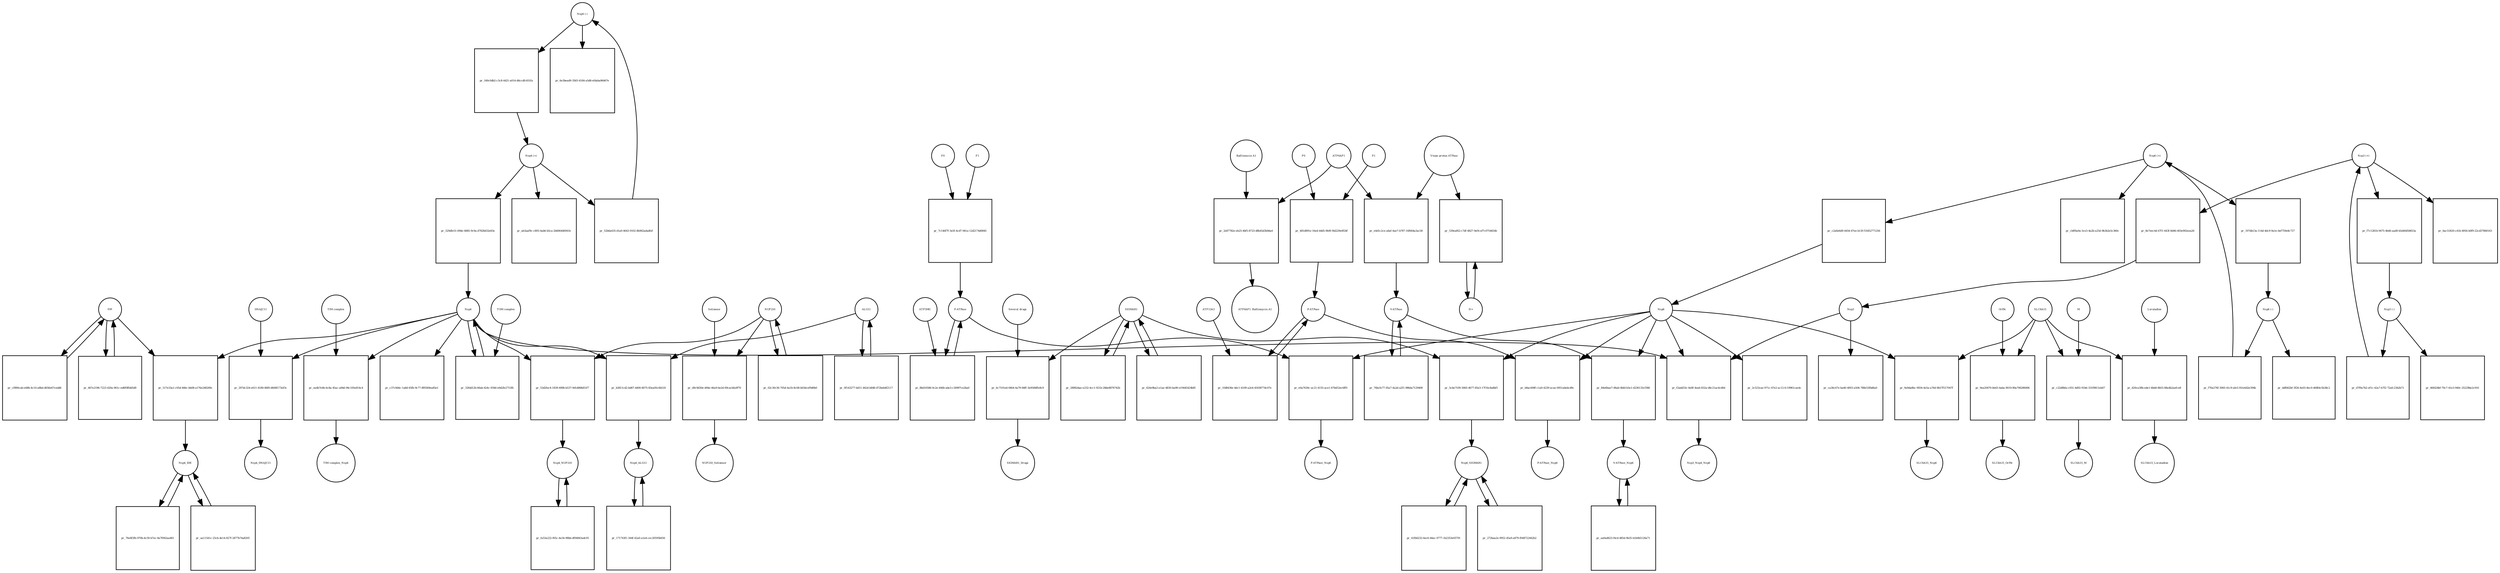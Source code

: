 strict digraph  {
"Nsp4 (-)" [annotation=urn_miriam_pubmed_32353859, bipartite=0, cls="nucleic acid feature", fontsize=4, label="Nsp4 (-)", shape=circle];
"pr_160c0db2-c3c8-4421-a014-d6ccdfc651fa" [annotation="", bipartite=1, cls=process, fontsize=4, label="pr_160c0db2-c3c8-4421-a014-d6ccdfc651fa", shape=square];
"Nsp4 (+)" [annotation=urn_miriam_pubmed_32353859, bipartite=0, cls="nucleic acid feature", fontsize=4, label="Nsp4 (+)", shape=circle];
"pr_529dfe51-694e-4885-9c9a-d7828d32e83e" [annotation="", bipartite=1, cls=process, fontsize=4, label="pr_529dfe51-694e-4885-9c9a-d7828d32e83e", shape=square];
Nsp4 [annotation="urn_miriam_ncbiprotein_BCD58761|urn_miriam_taxonomy_2697049", bipartite=0, cls=macromolecule, fontsize=4, label=Nsp4, shape=circle];
"pr_c37c9d4c-1a8d-45fb-9c77-8f9369ea85e1" [annotation="", bipartite=1, cls=process, fontsize=4, label="pr_c37c9d4c-1a8d-45fb-9c77-8f9369ea85e1", shape=square];
"pr_ab3aaf9c-c893-4ab6-b5ca-2b606446941b" [annotation="", bipartite=1, cls=process, fontsize=4, label="pr_ab3aaf9c-c893-4ab6-b5ca-2b606446941b", shape=square];
"pr_517e33a1-c05d-466c-bb08-a176e248269c" [annotation="", bipartite=1, cls=process, fontsize=4, label="pr_517e33a1-c05d-466c-bb08-a176e248269c", shape=square];
IDE [annotation="urn_miriam_uniprot_P14735|urn_miriam_pubmed_32353859|urn_miriam_doi_10.1210%2Fmend-4-8-1125|urn_miriam_taxonomy_10116", bipartite=0, cls=macromolecule, fontsize=4, label=IDE, shape=circle];
Nsp4_IDE [annotation="", bipartite=0, cls=complex, fontsize=4, label=Nsp4_IDE, shape=circle];
"pr_aa11541c-25cb-4e14-827f-2877b74a8205" [annotation="", bipartite=1, cls=process, fontsize=4, label="pr_aa11541c-25cb-4e14-827f-2877b74a8205", shape=square];
"pr_53d2fec4-1839-499b-b537-9d1d868d51f7" [annotation="", bipartite=1, cls=process, fontsize=4, label="pr_53d2fec4-1839-499b-b537-9d1d868d51f7", shape=square];
NUP210 [annotation="urn_miriam_uniprot_Q8TEM1|urn_miriam_pubmed_14517331", bipartite=0, cls=macromolecule, fontsize=4, label=NUP210, shape=circle];
Nsp4_NUP210 [annotation=urn_miriam_pubmed_14517331, bipartite=0, cls=complex, fontsize=4, label=Nsp4_NUP210, shape=circle];
"pr_76e8f3fb-970b-4c59-b7ec-8a7f062aa461" [annotation="", bipartite=1, cls=process, fontsize=4, label="pr_76e8f3fb-970b-4c59-b7ec-8a7f062aa461", shape=square];
"pr_297dc324-e611-4180-86f0-d606f173ef3c" [annotation="", bipartite=1, cls=process, fontsize=4, label="pr_297dc324-e611-4180-86f0-d606f173ef3c", shape=square];
DNAJC11 [annotation="urn_miriam_uniprot_Q9NVH1|urn_miriam_pubmed_32353859|urn_miriam_pubmed_25997101", bipartite=0, cls=macromolecule, fontsize=4, label=DNAJC11, shape=circle];
Nsp4_DNAJC11 [annotation="urn_miriam_pubmed_25997101|urn_miriam_pubmed_32353859", bipartite=0, cls=complex, fontsize=4, label=Nsp4_DNAJC11, shape=circle];
"pr_fa53a222-f65c-4e34-98bb-df94843adc05" [annotation="", bipartite=1, cls=process, fontsize=4, label="pr_fa53a222-f65c-4e34-98bb-df94843adc05", shape=square];
"pr_b3811cd2-bd67-4400-8075-83ea05c6b518" [annotation="", bipartite=1, cls=process, fontsize=4, label="pr_b3811cd2-bd67-4400-8075-83ea05c6b518", shape=square];
ALG11 [annotation="urn_miriam_uniprot_Q2TAA5|urn_miriam_pubmed_20080937", bipartite=0, cls=macromolecule, fontsize=4, label=ALG11, shape=circle];
Nsp4_ALG11 [annotation=urn_miriam_pubmed_20080937, bipartite=0, cls=complex, fontsize=4, label=Nsp4_ALG11, shape=circle];
"pr_52b6a435-d1a0-4643-9102-8b962adadfef" [annotation="", bipartite=1, cls=process, fontsize=4, label="pr_52b6a435-d1a0-4643-9102-8b962adadfef", shape=square];
"pr_6e3bead9-3565-4184-a5d8-efdaba96467e" [annotation="", bipartite=1, cls=process, fontsize=4, label="pr_6e3bead9-3565-4184-a5d8-efdaba96467e", shape=square];
"Nsp6 (-)" [annotation=urn_miriam_pubmed_32353859, bipartite=0, cls="nucleic acid feature", fontsize=4, label="Nsp6 (-)", shape=circle];
"pr_f70a276f-3065-41c9-afe5-f41e6d2e394b" [annotation="", bipartite=1, cls=process, fontsize=4, label="pr_f70a276f-3065-41c9-afe5-f41e6d2e394b", shape=square];
"Nsp6 (+)" [annotation=urn_miriam_pubmed_32353859, bipartite=0, cls="nucleic acid feature", fontsize=4, label="Nsp6 (+)", shape=circle];
"pr_c2a6e6d9-4454-47ee-b13f-f1fd52771256" [annotation="", bipartite=1, cls=process, fontsize=4, label="pr_c2a6e6d9-4454-47ee-b13f-f1fd52771256", shape=square];
Nsp6 [annotation="urn_miriam_taxonomy_2697049|urn_miriam_pubmed_32353859", bipartite=0, cls=macromolecule, fontsize=4, label=Nsp6, shape=circle];
"pr_2c523cae-971c-47e2-ac12-fc19961cae4c" [annotation="", bipartite=1, cls=process, fontsize=4, label="pr_2c523cae-971c-47e2-ac12-fc19961cae4c", shape=square];
"pr_cbff6a9a-3ce3-4a2b-a25d-9b3b2e5c360c" [annotation="", bipartite=1, cls=process, fontsize=4, label="pr_cbff6a9a-3ce3-4a2b-a25d-9b3b2e5c360c", shape=square];
"pr_e0a7630c-ac21-4155-ace1-67b452ec6ff0" [annotation="", bipartite=1, cls=process, fontsize=4, label="pr_e0a7630c-ac21-4155-ace1-67b452ec6ff0", shape=square];
"F-ATPase" [annotation=urn_miriam_uniprot_O75964, bipartite=0, cls=complex, fontsize=4, label="F-ATPase", shape=circle];
"F-ATPase_Nsp6" [annotation="", bipartite=0, cls=complex, fontsize=4, label="F-ATPase_Nsp6", shape=circle];
"pr_b8ac608f-c1a0-4239-acae-0051abebcd9c" [annotation="", bipartite=1, cls=process, fontsize=4, label="pr_b8ac608f-c1a0-4239-acae-0051abebcd9c", shape=square];
"P-ATPase" [annotation="", bipartite=0, cls=complex, fontsize=4, label="P-ATPase", shape=circle];
"P-ATPase_Nsp6" [annotation="", bipartite=0, cls=complex, fontsize=4, label="P-ATPase_Nsp6", shape=circle];
"pr_5cbe7109-3065-4677-85e3-17f16c8a8bf1" [annotation="", bipartite=1, cls=process, fontsize=4, label="pr_5cbe7109-3065-4677-85e3-17f16c8a8bf1", shape=square];
SIGMAR1 [annotation="urn_miriam_uniprot_Q99720|urn_miriam_doi_10.1074%2Fjbc.272.43.27107|urn_miriam_pubmed_32353859|urn_miriam_pubmed_10406945", bipartite=0, cls=macromolecule, fontsize=4, label=SIGMAR1, shape=circle];
Nsp6_SIGMAR1 [annotation=urn_miriam_pubmed_10406945, bipartite=0, cls=complex, fontsize=4, label=Nsp6_SIGMAR1, shape=circle];
"pr_272baa2e-9952-45a9-a879-f048722442b2" [annotation="", bipartite=1, cls=process, fontsize=4, label="pr_272baa2e-9952-45a9-a879-f048722442b2", shape=square];
"pr_84e6bae7-06ab-4bfd-b5e1-d236133cf386" [annotation="", bipartite=1, cls=process, fontsize=4, label="pr_84e6bae7-06ab-4bfd-b5e1-d236133cf386", shape=square];
"V-ATPase" [annotation=urn_miriam_uniprot_Q15904, bipartite=0, cls=complex, fontsize=4, label="V-ATPase", shape=circle];
"V-ATPase_Nsp6" [annotation=urn_miriam_uniprot_Q15904, bipartite=0, cls=complex, fontsize=4, label="V-ATPase_Nsp6", shape=circle];
"pr_197db13a-114d-4dc9-9a1e-6ef759e8c727" [annotation="", bipartite=1, cls=process, fontsize=4, label="pr_197db13a-114d-4dc9-9a1e-6ef759e8c727", shape=square];
"pr_ddf662bf-3f26-4e03-8ec0-468fdc5b38c2" [annotation="", bipartite=1, cls=process, fontsize=4, label="pr_ddf662bf-3f26-4e03-8ec0-468fdc5b38c2", shape=square];
"pr_ea4b7e4b-6c8a-45ac-a84d-94c105e814c4" [annotation="", bipartite=1, cls=process, fontsize=4, label="pr_ea4b7e4b-6c8a-45ac-a84d-94c105e814c4", shape=square];
"TIM complex" [annotation="", bipartite=0, cls=complex, fontsize=4, label="TIM complex", shape=circle];
"TIM complex_Nsp4" [annotation=urn_miriam_pubmed_32353859, bipartite=0, cls=complex, fontsize=4, label="TIM complex_Nsp4", shape=circle];
"pr_cf890cab-e68b-4c10-a8bd-d656e67cedd6" [annotation="", bipartite=1, cls=process, fontsize=4, label="pr_cf890cab-e68b-4c10-a8bd-d656e67cedd6", shape=square];
"Nsp3 (-)" [annotation=urn_miriam_pubmed_32353859, bipartite=0, cls="nucleic acid feature", fontsize=4, label="Nsp3 (-)", shape=circle];
"pr_d7f9a7b2-ef1c-42a7-b7f2-72afc23b2b71" [annotation="", bipartite=1, cls=process, fontsize=4, label="pr_d7f9a7b2-ef1c-42a7-b7f2-72afc23b2b71", shape=square];
"Nsp3 (+)" [annotation=urn_miriam_pubmed_32353859, bipartite=0, cls="nucleic acid feature", fontsize=4, label="Nsp3 (+)", shape=circle];
"pr_f7c1281b-9475-4b46-aad9-b5d40d58653a" [annotation="", bipartite=1, cls=process, fontsize=4, label="pr_f7c1281b-9475-4b46-aad9-b5d40d58653a", shape=square];
"pr_8e7eec4d-47f1-443f-8d46-403e902eea26" [annotation="", bipartite=1, cls=process, fontsize=4, label="pr_8e7eec4d-47f1-443f-8d46-403e902eea26", shape=square];
Nsp3 [annotation="urn_miriam_taxonomy_2697049|urn_miriam_pubmed_32353859", bipartite=0, cls=macromolecule, fontsize=4, label=Nsp3, shape=circle];
"pr_46fd24bf-70c7-41e3-940c-25229be2c916" [annotation="", bipartite=1, cls=process, fontsize=4, label="pr_46fd24bf-70c7-41e3-940c-25229be2c916", shape=square];
"pr_6ac51820-c41b-4956-b0f9-22cd37860163" [annotation="", bipartite=1, cls=process, fontsize=4, label="pr_6ac51820-c41b-4956-b0f9-22cd37860163", shape=square];
"pr_ca36c47e-ba40-4003-a504-788e53fbd6a0" [annotation="", bipartite=1, cls=process, fontsize=4, label="pr_ca36c47e-ba40-4003-a504-788e53fbd6a0", shape=square];
"pr_f2add33c-6e8f-4ea6-832a-d6c21ac6cd0d" [annotation="", bipartite=1, cls=process, fontsize=4, label="pr_f2add33c-6e8f-4ea6-832a-d6c21ac6cd0d", shape=square];
Nsp3_Nsp4_Nsp6 [annotation="urn_miriam_pubmed_32353859|urn_miriam_pubmed_29128390|urn_miriam_doi_10.1016%2Fj.virol.2017.07.019|urn_miriam_taxonomy_694009", bipartite=0, cls=complex, fontsize=4, label=Nsp3_Nsp4_Nsp6, shape=circle];
"pr_d9c9d30e-d04e-46a9-be2d-09cacbfa9f70" [annotation="", bipartite=1, cls=process, fontsize=4, label="pr_d9c9d30e-d04e-46a9-be2d-09cacbfa9f70", shape=square];
Selinexor [annotation=urn_miriam_pubmed_32353859, bipartite=0, cls="simple chemical", fontsize=4, label=Selinexor, shape=circle];
NUP210_Selinexor [annotation=urn_miriam_pubmed_32353859, bipartite=0, cls=complex, fontsize=4, label=NUP210_Selinexor, shape=circle];
"pr_9a9da8bc-9934-4e5a-a76d-9b57f517047f" [annotation="", bipartite=1, cls=process, fontsize=4, label="pr_9a9da8bc-9934-4e5a-a76d-9b57f517047f", shape=square];
SLC6A15 [annotation="urn_miriam_pubmed_32353859|urn_miriam_uniprot_Q8IY34", bipartite=0, cls=macromolecule, fontsize=4, label=SLC6A15, shape=circle];
SLC6A15_Nsp6 [annotation=urn_miriam_pubmed_32353859, bipartite=0, cls=complex, fontsize=4, label=SLC6A15_Nsp6, shape=circle];
"pr_9ea20470-bb43-4aba-9019-80a706286006" [annotation="", bipartite=1, cls=process, fontsize=4, label="pr_9ea20470-bb43-4aba-9019-80a706286006", shape=square];
Orf9c [annotation=urn_miriam_taxonomy_2697049, bipartite=0, cls=macromolecule, fontsize=4, label=Orf9c, shape=circle];
SLC6A15_Orf9c [annotation=urn_miriam_pubmed_32353859, bipartite=0, cls=complex, fontsize=4, label=SLC6A15_Orf9c, shape=circle];
"pr_c22d8bfa-c051-4d92-91b6-331f9811eb07" [annotation="", bipartite=1, cls=process, fontsize=4, label="pr_c22d8bfa-c051-4d92-91b6-331f9811eb07", shape=square];
M [annotation=urn_miriam_taxonomy_2697049, bipartite=0, cls=macromolecule, fontsize=4, label=M, shape=circle];
SLC6A15_M [annotation=urn_miriam_pubmed_32353859, bipartite=0, cls=complex, fontsize=4, label=SLC6A15_M, shape=circle];
"pr_d20ca38b-ede1-4bb8-8b55-88a4b2aefce8" [annotation="", bipartite=1, cls=process, fontsize=4, label="pr_d20ca38b-ede1-4bb8-8b55-88a4b2aefce8", shape=square];
Loratadine [annotation=urn_miriam_pubmed_123134323, bipartite=0, cls="simple chemical", fontsize=4, label=Loratadine, shape=circle];
SLC6A15_Loratadine [annotation="", bipartite=0, cls=complex, fontsize=4, label=SLC6A15_Loratadine, shape=circle];
ATP6AP1 [annotation="urn_miriam_uniprot_Q15904|urn_miriam_pubmed_27231034", bipartite=0, cls=macromolecule, fontsize=4, label=ATP6AP1, shape=circle];
"pr_2e87782e-eb25-4bf5-8723-d8b45d3b9da4" [annotation="", bipartite=1, cls=process, fontsize=4, label="pr_2e87782e-eb25-4bf5-8723-d8b45d3b9da4", shape=square];
"Bafilomycin A1" [annotation="", bipartite=0, cls="simple chemical", fontsize=4, label="Bafilomycin A1", shape=circle];
"ATP6AP1_Bafilomycin A1" [annotation="", bipartite=0, cls=complex, fontsize=4, label="ATP6AP1_Bafilomycin A1", shape=circle];
"Several drugs" [annotation="", bipartite=0, cls="simple chemical", fontsize=4, label="Several drugs", shape=circle];
"pr_6c7101ed-0464-4a79-84ff-3e9584ffe8c9" [annotation="", bipartite=1, cls=process, fontsize=4, label="pr_6c7101ed-0464-4a79-84ff-3e9584ffe8c9", shape=square];
SIGMAR1_Drugs [annotation=urn_miriam_pubmed_32353859, bipartite=0, cls=complex, fontsize=4, label=SIGMAR1_Drugs, shape=circle];
"pr_32fdd12b-66ab-424c-939d-e9d2fe2715fb" [annotation="", bipartite=1, cls=process, fontsize=4, label="pr_32fdd12b-66ab-424c-939d-e9d2fe2715fb", shape=square];
"TOM complex" [annotation="", bipartite=0, cls=complex, fontsize=4, label="TOM complex", shape=circle];
ATP13A3 [annotation=urn_miriam_uniprot_Q9H7F0, bipartite=0, cls=macromolecule, fontsize=4, label=ATP13A3, shape=circle];
"pr_1fd8436e-4dc1-4109-a2e4-4503877dc07e" [annotation="", bipartite=1, cls=process, fontsize=4, label="pr_1fd8436e-4dc1-4109-a2e4-4503877dc07e", shape=square];
P1 [annotation="", bipartite=0, cls=complex, fontsize=4, label=P1, shape=circle];
"pr_481d891e-16ed-44d5-9b9f-f4d229e0f26f" [annotation="", bipartite=1, cls=process, fontsize=4, label="pr_481d891e-16ed-44d5-9b9f-f4d229e0f26f", shape=square];
P0 [annotation="", bipartite=0, cls=complex, fontsize=4, label=P0, shape=circle];
"pr_02c30c36-705d-4a1b-8c08-b03dcef9d0b0" [annotation="", bipartite=1, cls=process, fontsize=4, label="pr_02c30c36-705d-4a1b-8c08-b03dcef9d0b0", shape=square];
"pr_467e2196-7223-420a-961c-ed6f0ffdd5d9" [annotation="", bipartite=1, cls=process, fontsize=4, label="pr_467e2196-7223-420a-961c-ed6f0ffdd5d9", shape=square];
"pr_28982dae-e232-4cc1-921b-28de8876742b" [annotation="", bipartite=1, cls=process, fontsize=4, label="pr_28982dae-e232-4cc1-921b-28de8876742b", shape=square];
"pr_624e9ba2-e1ae-4830-ba99-e19445424bf6" [annotation="", bipartite=1, cls=process, fontsize=4, label="pr_624e9ba2-e1ae-4830-ba99-e19445424bf6", shape=square];
"pr_41fb6232-6ec6-44ac-9777-1b2353e05791" [annotation="", bipartite=1, cls=process, fontsize=4, label="pr_41fb6232-6ec6-44ac-9777-1b2353e05791", shape=square];
"pr_171743f1-344f-42a0-a1a4-cec20595b656" [annotation="", bipartite=1, cls=process, fontsize=4, label="pr_171743f1-344f-42a0-a1a4-cec20595b656", shape=square];
"pr_0f143277-bd11-442d-b848-d72beb4f2117" [annotation="", bipartite=1, cls=process, fontsize=4, label="pr_0f143277-bd11-442d-b848-d72beb4f2117", shape=square];
"H+" [annotation="urn_miriam_obo.chebi_CHEBI%3A15378", bipartite=0, cls="simple chemical", fontsize=4, label="H+", shape=circle];
"pr_539eaf62-c7df-4827-9ef4-ef7c0754654b" [annotation="", bipartite=1, cls=process, fontsize=4, label="pr_539eaf62-c7df-4827-9ef4-ef7c0754654b", shape=square];
"V-type proton ATPase" [annotation="urn_miriam_obo.go_GO%3A0046611", bipartite=0, cls=complex, fontsize=4, label="V-type proton ATPase", shape=circle];
"pr_e4d1c2ce-a6af-4ae7-b787-16f664a3ac58" [annotation="", bipartite=1, cls=process, fontsize=4, label="pr_e4d1c2ce-a6af-4ae7-b787-16f664a3ac58", shape=square];
"pr_76bcfe77-05a7-4a2d-a2f1-986da7129408" [annotation="", bipartite=1, cls=process, fontsize=4, label="pr_76bcfe77-05a7-4a2d-a2f1-986da7129408", shape=square];
"pr_aa0ad623-f4cd-485d-9b35-b1b0b5126a71" [annotation="", bipartite=1, cls=process, fontsize=4, label="pr_aa0ad623-f4cd-485d-9b35-b1b0b5126a71", shape=square];
ATP5MG [annotation=urn_miriam_uniprot_O75964, bipartite=0, cls=macromolecule, fontsize=4, label=ATP5MG, shape=circle];
"pr_8bd10586-0c2e-446b-abe3-c30997ce2ba0" [annotation="", bipartite=1, cls=process, fontsize=4, label="pr_8bd10586-0c2e-446b-abe3-c30997ce2ba0", shape=square];
F1 [annotation="", bipartite=0, cls=complex, fontsize=4, label=F1, shape=circle];
"pr_7c146f7f-3e5f-4cd7-941a-12d2174d0845" [annotation="", bipartite=1, cls=process, fontsize=4, label="pr_7c146f7f-3e5f-4cd7-941a-12d2174d0845", shape=square];
F0 [annotation="", bipartite=0, cls=complex, fontsize=4, label=F0, shape=circle];
"Nsp4 (-)" -> "pr_160c0db2-c3c8-4421-a014-d6ccdfc651fa"  [annotation="", interaction_type=consumption];
"Nsp4 (-)" -> "pr_6e3bead9-3565-4184-a5d8-efdaba96467e"  [annotation="", interaction_type=consumption];
"pr_160c0db2-c3c8-4421-a014-d6ccdfc651fa" -> "Nsp4 (+)"  [annotation="", interaction_type=production];
"Nsp4 (+)" -> "pr_529dfe51-694e-4885-9c9a-d7828d32e83e"  [annotation="", interaction_type=consumption];
"Nsp4 (+)" -> "pr_ab3aaf9c-c893-4ab6-b5ca-2b606446941b"  [annotation="", interaction_type=consumption];
"Nsp4 (+)" -> "pr_52b6a435-d1a0-4643-9102-8b962adadfef"  [annotation="", interaction_type=consumption];
"pr_529dfe51-694e-4885-9c9a-d7828d32e83e" -> Nsp4  [annotation="", interaction_type=production];
Nsp4 -> "pr_c37c9d4c-1a8d-45fb-9c77-8f9369ea85e1"  [annotation="", interaction_type=consumption];
Nsp4 -> "pr_517e33a1-c05d-466c-bb08-a176e248269c"  [annotation="", interaction_type=consumption];
Nsp4 -> "pr_53d2fec4-1839-499b-b537-9d1d868d51f7"  [annotation="", interaction_type=consumption];
Nsp4 -> "pr_297dc324-e611-4180-86f0-d606f173ef3c"  [annotation="", interaction_type=consumption];
Nsp4 -> "pr_b3811cd2-bd67-4400-8075-83ea05c6b518"  [annotation="", interaction_type=consumption];
Nsp4 -> "pr_ea4b7e4b-6c8a-45ac-a84d-94c105e814c4"  [annotation="", interaction_type=consumption];
Nsp4 -> "pr_f2add33c-6e8f-4ea6-832a-d6c21ac6cd0d"  [annotation="", interaction_type=consumption];
Nsp4 -> "pr_32fdd12b-66ab-424c-939d-e9d2fe2715fb"  [annotation="", interaction_type=consumption];
"pr_517e33a1-c05d-466c-bb08-a176e248269c" -> Nsp4_IDE  [annotation="", interaction_type=production];
IDE -> "pr_517e33a1-c05d-466c-bb08-a176e248269c"  [annotation="", interaction_type=consumption];
IDE -> "pr_cf890cab-e68b-4c10-a8bd-d656e67cedd6"  [annotation="", interaction_type=consumption];
IDE -> "pr_467e2196-7223-420a-961c-ed6f0ffdd5d9"  [annotation="", interaction_type=consumption];
Nsp4_IDE -> "pr_aa11541c-25cb-4e14-827f-2877b74a8205"  [annotation="", interaction_type=consumption];
Nsp4_IDE -> "pr_76e8f3fb-970b-4c59-b7ec-8a7f062aa461"  [annotation="", interaction_type=consumption];
"pr_aa11541c-25cb-4e14-827f-2877b74a8205" -> Nsp4_IDE  [annotation="", interaction_type=production];
"pr_53d2fec4-1839-499b-b537-9d1d868d51f7" -> Nsp4_NUP210  [annotation="", interaction_type=production];
NUP210 -> "pr_53d2fec4-1839-499b-b537-9d1d868d51f7"  [annotation="", interaction_type=consumption];
NUP210 -> "pr_d9c9d30e-d04e-46a9-be2d-09cacbfa9f70"  [annotation="", interaction_type=consumption];
NUP210 -> "pr_02c30c36-705d-4a1b-8c08-b03dcef9d0b0"  [annotation="", interaction_type=consumption];
Nsp4_NUP210 -> "pr_fa53a222-f65c-4e34-98bb-df94843adc05"  [annotation="", interaction_type=consumption];
"pr_76e8f3fb-970b-4c59-b7ec-8a7f062aa461" -> Nsp4_IDE  [annotation="", interaction_type=production];
"pr_297dc324-e611-4180-86f0-d606f173ef3c" -> Nsp4_DNAJC11  [annotation="", interaction_type=production];
DNAJC11 -> "pr_297dc324-e611-4180-86f0-d606f173ef3c"  [annotation="", interaction_type=consumption];
"pr_fa53a222-f65c-4e34-98bb-df94843adc05" -> Nsp4_NUP210  [annotation="", interaction_type=production];
"pr_b3811cd2-bd67-4400-8075-83ea05c6b518" -> Nsp4_ALG11  [annotation="", interaction_type=production];
ALG11 -> "pr_b3811cd2-bd67-4400-8075-83ea05c6b518"  [annotation="", interaction_type=consumption];
ALG11 -> "pr_0f143277-bd11-442d-b848-d72beb4f2117"  [annotation="", interaction_type=consumption];
Nsp4_ALG11 -> "pr_171743f1-344f-42a0-a1a4-cec20595b656"  [annotation="", interaction_type=consumption];
"pr_52b6a435-d1a0-4643-9102-8b962adadfef" -> "Nsp4 (-)"  [annotation="", interaction_type=production];
"Nsp6 (-)" -> "pr_f70a276f-3065-41c9-afe5-f41e6d2e394b"  [annotation="", interaction_type=consumption];
"Nsp6 (-)" -> "pr_ddf662bf-3f26-4e03-8ec0-468fdc5b38c2"  [annotation="", interaction_type=consumption];
"pr_f70a276f-3065-41c9-afe5-f41e6d2e394b" -> "Nsp6 (+)"  [annotation="", interaction_type=production];
"Nsp6 (+)" -> "pr_c2a6e6d9-4454-47ee-b13f-f1fd52771256"  [annotation="", interaction_type=consumption];
"Nsp6 (+)" -> "pr_cbff6a9a-3ce3-4a2b-a25d-9b3b2e5c360c"  [annotation="", interaction_type=consumption];
"Nsp6 (+)" -> "pr_197db13a-114d-4dc9-9a1e-6ef759e8c727"  [annotation="", interaction_type=consumption];
"pr_c2a6e6d9-4454-47ee-b13f-f1fd52771256" -> Nsp6  [annotation="", interaction_type=production];
Nsp6 -> "pr_2c523cae-971c-47e2-ac12-fc19961cae4c"  [annotation="", interaction_type=consumption];
Nsp6 -> "pr_e0a7630c-ac21-4155-ace1-67b452ec6ff0"  [annotation="", interaction_type=consumption];
Nsp6 -> "pr_b8ac608f-c1a0-4239-acae-0051abebcd9c"  [annotation="", interaction_type=consumption];
Nsp6 -> "pr_5cbe7109-3065-4677-85e3-17f16c8a8bf1"  [annotation="", interaction_type=consumption];
Nsp6 -> "pr_84e6bae7-06ab-4bfd-b5e1-d236133cf386"  [annotation="", interaction_type=consumption];
Nsp6 -> "pr_f2add33c-6e8f-4ea6-832a-d6c21ac6cd0d"  [annotation="", interaction_type=consumption];
Nsp6 -> "pr_9a9da8bc-9934-4e5a-a76d-9b57f517047f"  [annotation="", interaction_type=consumption];
"pr_e0a7630c-ac21-4155-ace1-67b452ec6ff0" -> "F-ATPase_Nsp6"  [annotation="", interaction_type=production];
"F-ATPase" -> "pr_e0a7630c-ac21-4155-ace1-67b452ec6ff0"  [annotation="", interaction_type=consumption];
"F-ATPase" -> "pr_8bd10586-0c2e-446b-abe3-c30997ce2ba0"  [annotation="", interaction_type=consumption];
"pr_b8ac608f-c1a0-4239-acae-0051abebcd9c" -> "P-ATPase_Nsp6"  [annotation="", interaction_type=production];
"P-ATPase" -> "pr_b8ac608f-c1a0-4239-acae-0051abebcd9c"  [annotation="", interaction_type=consumption];
"P-ATPase" -> "pr_1fd8436e-4dc1-4109-a2e4-4503877dc07e"  [annotation="", interaction_type=consumption];
"pr_5cbe7109-3065-4677-85e3-17f16c8a8bf1" -> Nsp6_SIGMAR1  [annotation="", interaction_type=production];
SIGMAR1 -> "pr_5cbe7109-3065-4677-85e3-17f16c8a8bf1"  [annotation="", interaction_type=consumption];
SIGMAR1 -> "pr_6c7101ed-0464-4a79-84ff-3e9584ffe8c9"  [annotation="", interaction_type=consumption];
SIGMAR1 -> "pr_28982dae-e232-4cc1-921b-28de8876742b"  [annotation="", interaction_type=consumption];
SIGMAR1 -> "pr_624e9ba2-e1ae-4830-ba99-e19445424bf6"  [annotation="", interaction_type=consumption];
Nsp6_SIGMAR1 -> "pr_272baa2e-9952-45a9-a879-f048722442b2"  [annotation="", interaction_type=consumption];
Nsp6_SIGMAR1 -> "pr_41fb6232-6ec6-44ac-9777-1b2353e05791"  [annotation="", interaction_type=consumption];
"pr_272baa2e-9952-45a9-a879-f048722442b2" -> Nsp6_SIGMAR1  [annotation="", interaction_type=production];
"pr_84e6bae7-06ab-4bfd-b5e1-d236133cf386" -> "V-ATPase_Nsp6"  [annotation="", interaction_type=production];
"V-ATPase" -> "pr_84e6bae7-06ab-4bfd-b5e1-d236133cf386"  [annotation="", interaction_type=consumption];
"V-ATPase" -> "pr_76bcfe77-05a7-4a2d-a2f1-986da7129408"  [annotation="", interaction_type=consumption];
"V-ATPase_Nsp6" -> "pr_aa0ad623-f4cd-485d-9b35-b1b0b5126a71"  [annotation="", interaction_type=consumption];
"pr_197db13a-114d-4dc9-9a1e-6ef759e8c727" -> "Nsp6 (-)"  [annotation="", interaction_type=production];
"pr_ea4b7e4b-6c8a-45ac-a84d-94c105e814c4" -> "TIM complex_Nsp4"  [annotation="", interaction_type=production];
"TIM complex" -> "pr_ea4b7e4b-6c8a-45ac-a84d-94c105e814c4"  [annotation="", interaction_type=consumption];
"pr_cf890cab-e68b-4c10-a8bd-d656e67cedd6" -> IDE  [annotation="", interaction_type=production];
"Nsp3 (-)" -> "pr_d7f9a7b2-ef1c-42a7-b7f2-72afc23b2b71"  [annotation="", interaction_type=consumption];
"Nsp3 (-)" -> "pr_46fd24bf-70c7-41e3-940c-25229be2c916"  [annotation="", interaction_type=consumption];
"pr_d7f9a7b2-ef1c-42a7-b7f2-72afc23b2b71" -> "Nsp3 (+)"  [annotation="", interaction_type=production];
"Nsp3 (+)" -> "pr_f7c1281b-9475-4b46-aad9-b5d40d58653a"  [annotation="", interaction_type=consumption];
"Nsp3 (+)" -> "pr_8e7eec4d-47f1-443f-8d46-403e902eea26"  [annotation="", interaction_type=consumption];
"Nsp3 (+)" -> "pr_6ac51820-c41b-4956-b0f9-22cd37860163"  [annotation="", interaction_type=consumption];
"pr_f7c1281b-9475-4b46-aad9-b5d40d58653a" -> "Nsp3 (-)"  [annotation="", interaction_type=production];
"pr_8e7eec4d-47f1-443f-8d46-403e902eea26" -> Nsp3  [annotation="", interaction_type=production];
Nsp3 -> "pr_ca36c47e-ba40-4003-a504-788e53fbd6a0"  [annotation="", interaction_type=consumption];
Nsp3 -> "pr_f2add33c-6e8f-4ea6-832a-d6c21ac6cd0d"  [annotation="", interaction_type=consumption];
"pr_f2add33c-6e8f-4ea6-832a-d6c21ac6cd0d" -> Nsp3_Nsp4_Nsp6  [annotation="", interaction_type=production];
"pr_d9c9d30e-d04e-46a9-be2d-09cacbfa9f70" -> NUP210_Selinexor  [annotation="", interaction_type=production];
Selinexor -> "pr_d9c9d30e-d04e-46a9-be2d-09cacbfa9f70"  [annotation="", interaction_type=consumption];
"pr_9a9da8bc-9934-4e5a-a76d-9b57f517047f" -> SLC6A15_Nsp6  [annotation="", interaction_type=production];
SLC6A15 -> "pr_9a9da8bc-9934-4e5a-a76d-9b57f517047f"  [annotation="", interaction_type=consumption];
SLC6A15 -> "pr_9ea20470-bb43-4aba-9019-80a706286006"  [annotation="", interaction_type=consumption];
SLC6A15 -> "pr_c22d8bfa-c051-4d92-91b6-331f9811eb07"  [annotation="", interaction_type=consumption];
SLC6A15 -> "pr_d20ca38b-ede1-4bb8-8b55-88a4b2aefce8"  [annotation="", interaction_type=consumption];
"pr_9ea20470-bb43-4aba-9019-80a706286006" -> SLC6A15_Orf9c  [annotation="", interaction_type=production];
Orf9c -> "pr_9ea20470-bb43-4aba-9019-80a706286006"  [annotation="", interaction_type=consumption];
"pr_c22d8bfa-c051-4d92-91b6-331f9811eb07" -> SLC6A15_M  [annotation="", interaction_type=production];
M -> "pr_c22d8bfa-c051-4d92-91b6-331f9811eb07"  [annotation="", interaction_type=consumption];
"pr_d20ca38b-ede1-4bb8-8b55-88a4b2aefce8" -> SLC6A15_Loratadine  [annotation="", interaction_type=production];
Loratadine -> "pr_d20ca38b-ede1-4bb8-8b55-88a4b2aefce8"  [annotation="", interaction_type=consumption];
ATP6AP1 -> "pr_2e87782e-eb25-4bf5-8723-d8b45d3b9da4"  [annotation="", interaction_type=consumption];
ATP6AP1 -> "pr_e4d1c2ce-a6af-4ae7-b787-16f664a3ac58"  [annotation="", interaction_type=consumption];
"pr_2e87782e-eb25-4bf5-8723-d8b45d3b9da4" -> "ATP6AP1_Bafilomycin A1"  [annotation="", interaction_type=production];
"Bafilomycin A1" -> "pr_2e87782e-eb25-4bf5-8723-d8b45d3b9da4"  [annotation="", interaction_type=consumption];
"Several drugs" -> "pr_6c7101ed-0464-4a79-84ff-3e9584ffe8c9"  [annotation="", interaction_type=consumption];
"pr_6c7101ed-0464-4a79-84ff-3e9584ffe8c9" -> SIGMAR1_Drugs  [annotation="", interaction_type=production];
"pr_32fdd12b-66ab-424c-939d-e9d2fe2715fb" -> Nsp4  [annotation="", interaction_type=production];
"TOM complex" -> "pr_32fdd12b-66ab-424c-939d-e9d2fe2715fb"  [annotation="urn_miriam_pubmed_32353859|urn_miriam_taxonomy_2697049", interaction_type=stimulation];
ATP13A3 -> "pr_1fd8436e-4dc1-4109-a2e4-4503877dc07e"  [annotation="", interaction_type=consumption];
"pr_1fd8436e-4dc1-4109-a2e4-4503877dc07e" -> "P-ATPase"  [annotation="", interaction_type=production];
P1 -> "pr_481d891e-16ed-44d5-9b9f-f4d229e0f26f"  [annotation="", interaction_type=consumption];
"pr_481d891e-16ed-44d5-9b9f-f4d229e0f26f" -> "P-ATPase"  [annotation="", interaction_type=production];
P0 -> "pr_481d891e-16ed-44d5-9b9f-f4d229e0f26f"  [annotation="", interaction_type=consumption];
"pr_02c30c36-705d-4a1b-8c08-b03dcef9d0b0" -> NUP210  [annotation="", interaction_type=production];
"pr_467e2196-7223-420a-961c-ed6f0ffdd5d9" -> IDE  [annotation="", interaction_type=production];
"pr_28982dae-e232-4cc1-921b-28de8876742b" -> SIGMAR1  [annotation="", interaction_type=production];
"pr_624e9ba2-e1ae-4830-ba99-e19445424bf6" -> SIGMAR1  [annotation="", interaction_type=production];
"pr_41fb6232-6ec6-44ac-9777-1b2353e05791" -> Nsp6_SIGMAR1  [annotation="", interaction_type=production];
"pr_171743f1-344f-42a0-a1a4-cec20595b656" -> Nsp4_ALG11  [annotation="", interaction_type=production];
"pr_0f143277-bd11-442d-b848-d72beb4f2117" -> ALG11  [annotation="", interaction_type=production];
"H+" -> "pr_539eaf62-c7df-4827-9ef4-ef7c0754654b"  [annotation="", interaction_type=consumption];
"pr_539eaf62-c7df-4827-9ef4-ef7c0754654b" -> "H+"  [annotation="", interaction_type=production];
"V-type proton ATPase" -> "pr_539eaf62-c7df-4827-9ef4-ef7c0754654b"  [annotation=urn_miriam_pubmed_22335796, interaction_type=catalysis];
"V-type proton ATPase" -> "pr_e4d1c2ce-a6af-4ae7-b787-16f664a3ac58"  [annotation="", interaction_type=consumption];
"pr_e4d1c2ce-a6af-4ae7-b787-16f664a3ac58" -> "V-ATPase"  [annotation="", interaction_type=production];
"pr_76bcfe77-05a7-4a2d-a2f1-986da7129408" -> "V-ATPase"  [annotation="", interaction_type=production];
"pr_aa0ad623-f4cd-485d-9b35-b1b0b5126a71" -> "V-ATPase_Nsp6"  [annotation="", interaction_type=production];
ATP5MG -> "pr_8bd10586-0c2e-446b-abe3-c30997ce2ba0"  [annotation="", interaction_type=consumption];
"pr_8bd10586-0c2e-446b-abe3-c30997ce2ba0" -> "F-ATPase"  [annotation="", interaction_type=production];
F1 -> "pr_7c146f7f-3e5f-4cd7-941a-12d2174d0845"  [annotation="", interaction_type=consumption];
"pr_7c146f7f-3e5f-4cd7-941a-12d2174d0845" -> "F-ATPase"  [annotation="", interaction_type=production];
F0 -> "pr_7c146f7f-3e5f-4cd7-941a-12d2174d0845"  [annotation="", interaction_type=consumption];
}
